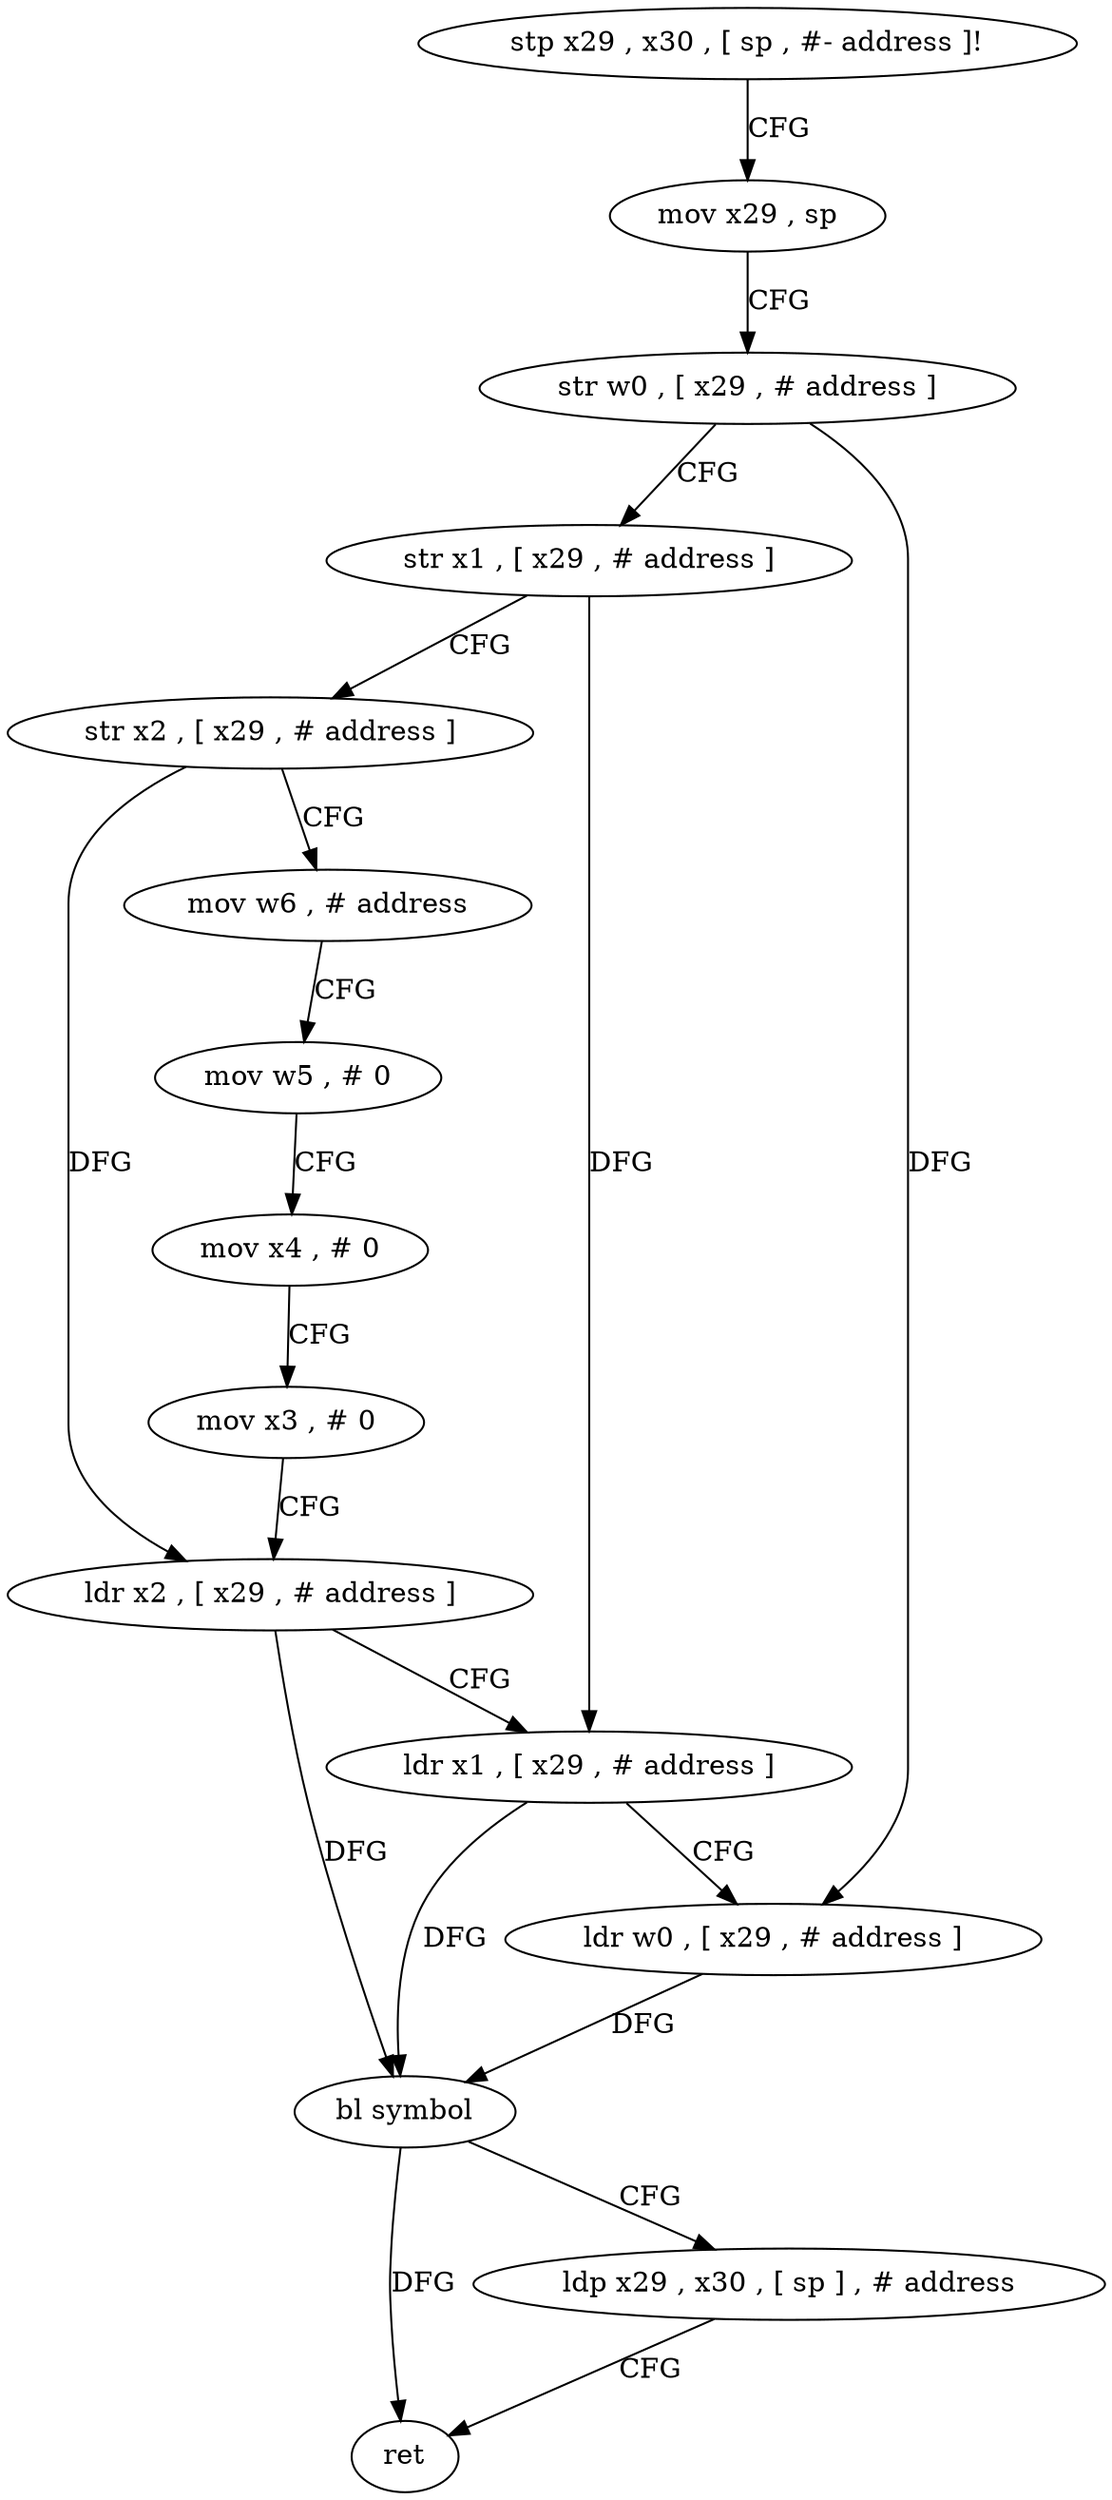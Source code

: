 digraph "func" {
"4208368" [label = "stp x29 , x30 , [ sp , #- address ]!" ]
"4208372" [label = "mov x29 , sp" ]
"4208376" [label = "str w0 , [ x29 , # address ]" ]
"4208380" [label = "str x1 , [ x29 , # address ]" ]
"4208384" [label = "str x2 , [ x29 , # address ]" ]
"4208388" [label = "mov w6 , # address" ]
"4208392" [label = "mov w5 , # 0" ]
"4208396" [label = "mov x4 , # 0" ]
"4208400" [label = "mov x3 , # 0" ]
"4208404" [label = "ldr x2 , [ x29 , # address ]" ]
"4208408" [label = "ldr x1 , [ x29 , # address ]" ]
"4208412" [label = "ldr w0 , [ x29 , # address ]" ]
"4208416" [label = "bl symbol" ]
"4208420" [label = "ldp x29 , x30 , [ sp ] , # address" ]
"4208424" [label = "ret" ]
"4208368" -> "4208372" [ label = "CFG" ]
"4208372" -> "4208376" [ label = "CFG" ]
"4208376" -> "4208380" [ label = "CFG" ]
"4208376" -> "4208412" [ label = "DFG" ]
"4208380" -> "4208384" [ label = "CFG" ]
"4208380" -> "4208408" [ label = "DFG" ]
"4208384" -> "4208388" [ label = "CFG" ]
"4208384" -> "4208404" [ label = "DFG" ]
"4208388" -> "4208392" [ label = "CFG" ]
"4208392" -> "4208396" [ label = "CFG" ]
"4208396" -> "4208400" [ label = "CFG" ]
"4208400" -> "4208404" [ label = "CFG" ]
"4208404" -> "4208408" [ label = "CFG" ]
"4208404" -> "4208416" [ label = "DFG" ]
"4208408" -> "4208412" [ label = "CFG" ]
"4208408" -> "4208416" [ label = "DFG" ]
"4208412" -> "4208416" [ label = "DFG" ]
"4208416" -> "4208420" [ label = "CFG" ]
"4208416" -> "4208424" [ label = "DFG" ]
"4208420" -> "4208424" [ label = "CFG" ]
}
